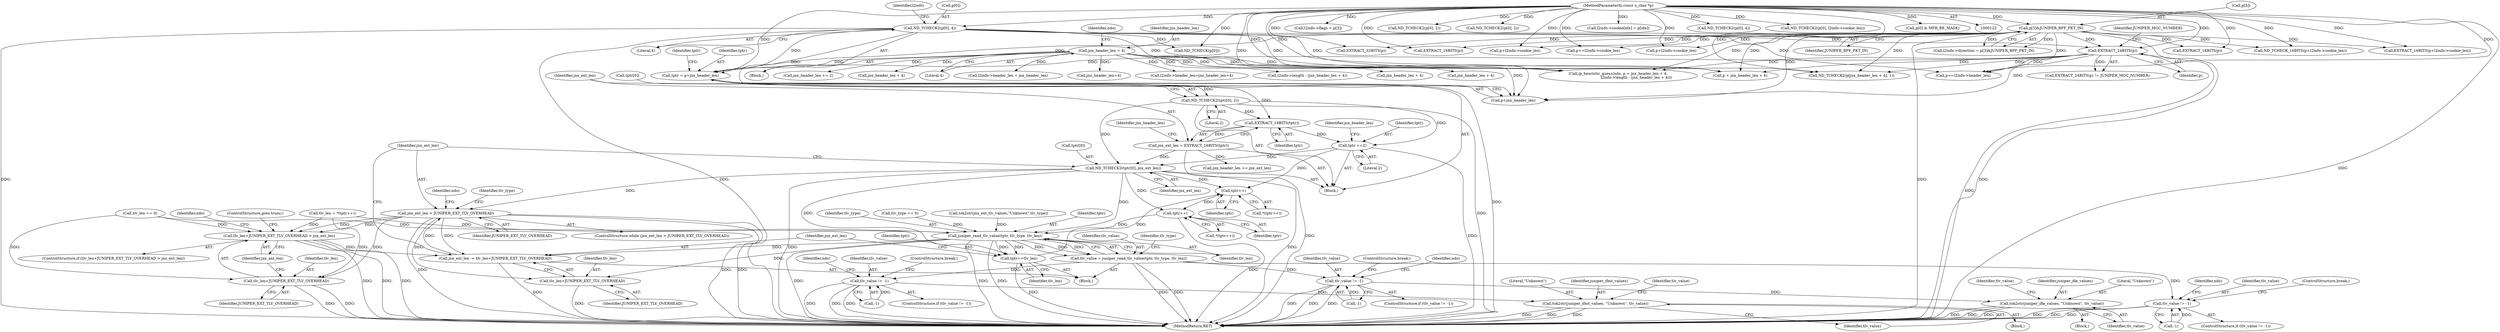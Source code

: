 digraph "0_tcpdump_42073d54c53a496be40ae84152bbfe2c923ac7bc@array" {
"1000284" [label="(Call,ND_TCHECK2(tptr[0], jnx_ext_len))"];
"1000254" [label="(Call,ND_TCHECK2(tptr[0], 2))"];
"1000249" [label="(Call,tptr = p+jnx_header_len)"];
"1000188" [label="(Call,p[3]&JUNIPER_BPF_PKT_IN)"];
"1000124" [label="(MethodParameterIn,const u_char *p)"];
"1000172" [label="(Call,ND_TCHECK2(p[0], 4))"];
"1000195" [label="(Call,EXTRACT_24BITS(p))"];
"1000220" [label="(Call,jnx_header_len = 4)"];
"1000266" [label="(Call,tptr +=2)"];
"1000261" [label="(Call,EXTRACT_16BITS(tptr))"];
"1000259" [label="(Call,jnx_ext_len = EXTRACT_16BITS(tptr))"];
"1000290" [label="(Call,jnx_ext_len > JUNIPER_EXT_TLV_OVERHEAD)"];
"1000317" [label="(Call,tlv_len+JUNIPER_EXT_TLV_OVERHEAD > jnx_ext_len)"];
"1000431" [label="(Call,jnx_ext_len -= tlv_len+JUNIPER_EXT_TLV_OVERHEAD)"];
"1000318" [label="(Call,tlv_len+JUNIPER_EXT_TLV_OVERHEAD)"];
"1000433" [label="(Call,tlv_len+JUNIPER_EXT_TLV_OVERHEAD)"];
"1000297" [label="(Call,tptr++)"];
"1000302" [label="(Call,tptr++)"];
"1000344" [label="(Call,juniper_read_tlv_value(tptr, tlv_type, tlv_len))"];
"1000342" [label="(Call,tlv_value = juniper_read_tlv_value(tptr, tlv_type, tlv_len))"];
"1000356" [label="(Call,tlv_value != -1)"];
"1000373" [label="(Call,tok2str(juniper_ifmt_values, \"Unknown\", tlv_value))"];
"1000382" [label="(Call,tlv_value != -1)"];
"1000399" [label="(Call,tok2str(juniper_ifle_values, \"Unknown\", tlv_value))"];
"1000410" [label="(Call,tlv_value != -1)"];
"1000428" [label="(Call,tptr+=tlv_len)"];
"1000177" [label="(Call,l2info->flags = p[3])"];
"1000254" [label="(Call,ND_TCHECK2(tptr[0], 2))"];
"1000269" [label="(Call,jnx_header_len += jnx_ext_len)"];
"1000355" [label="(ControlStructure,if (tlv_value != -1))"];
"1000383" [label="(Identifier,tlv_value)"];
"1000435" [label="(Identifier,JUNIPER_EXT_TLV_OVERHEAD)"];
"1000321" [label="(Identifier,jnx_ext_len)"];
"1000222" [label="(Literal,4)"];
"1000920" [label="(Call,EXTRACT_16BITS(p))"];
"1000284" [label="(Call,ND_TCHECK2(tptr[0], jnx_ext_len))"];
"1000500" [label="(Call,l2info->header_len = jnx_header_len)"];
"1000322" [label="(ControlStructure,goto trunc;)"];
"1000347" [label="(Identifier,tlv_len)"];
"1000256" [label="(Identifier,tptr)"];
"1000432" [label="(Identifier,jnx_ext_len)"];
"1000266" [label="(Call,tptr +=2)"];
"1000722" [label="(Call,p+l2info->cookie_len)"];
"1000249" [label="(Call,tptr = p+jnx_header_len)"];
"1000495" [label="(Call,jnx_header_len+4)"];
"1000262" [label="(Identifier,tptr)"];
"1000344" [label="(Call,juniper_read_tlv_value(tptr, tlv_type, tlv_len))"];
"1000404" [label="(ControlStructure,break;)"];
"1000524" [label="(Call,ND_TCHECK(p[0]))"];
"1000491" [label="(Call,l2info->header_len=jnx_header_len+4)"];
"1000433" [label="(Call,tlv_len+JUNIPER_EXT_TLV_OVERHEAD)"];
"1000463" [label="(Call,ND_TCHECK2(p[jnx_header_len + 4], 1))"];
"1000289" [label="(ControlStructure,while (jnx_ext_len > JUNIPER_EXT_TLV_OVERHEAD))"];
"1000188" [label="(Call,p[3]&JUNIPER_BPF_PKT_IN)"];
"1000410" [label="(Call,tlv_value != -1)"];
"1000472" [label="(Call,ip_heuristic_guess(ndo, p + jnx_header_len + 4,\n                               l2info->length - (jnx_header_len + 4)))"];
"1000259" [label="(Call,jnx_ext_len = EXTRACT_16BITS(tptr))"];
"1000309" [label="(Call,tlv_type == 0)"];
"1000127" [label="(Block,)"];
"1000730" [label="(Call,p+=l2info->cookie_len)"];
"1000317" [label="(Call,tlv_len+JUNIPER_EXT_TLV_OVERHEAD > jnx_ext_len)"];
"1000356" [label="(Call,tlv_value != -1)"];
"1000124" [label="(MethodParameterIn,const u_char *p)"];
"1000902" [label="(Call,ND_TCHECK2(p[0], 2))"];
"1000319" [label="(Identifier,tlv_len)"];
"1000804" [label="(Call,ND_TCHECK2(p[0], 2))"];
"1000316" [label="(ControlStructure,if (tlv_len+JUNIPER_EXT_TLV_OVERHEAD > jnx_ext_len))"];
"1000381" [label="(ControlStructure,if (tlv_value != -1))"];
"1000343" [label="(Identifier,tlv_value)"];
"1000292" [label="(Identifier,JUNIPER_EXT_TLV_OVERHEAD)"];
"1000377" [label="(Identifier,tlv_value)"];
"1000176" [label="(Literal,4)"];
"1000505" [label="(Call,p+=l2info->header_len)"];
"1000195" [label="(Call,EXTRACT_24BITS(p))"];
"1000403" [label="(Identifier,tlv_value)"];
"1000179" [label="(Identifier,l2info)"];
"1000474" [label="(Call,p + jnx_header_len + 4)"];
"1000303" [label="(Identifier,tptr)"];
"1000173" [label="(Call,p[0])"];
"1000712" [label="(Call,p+l2info->cookie_len)"];
"1000398" [label="(Block,)"];
"1000434" [label="(Identifier,tlv_len)"];
"1000479" [label="(Call,l2info->length - (jnx_header_len + 4))"];
"1000466" [label="(Call,jnx_header_len + 4)"];
"1000335" [label="(Call,tok2str(jnx_ext_tlv_values,\"Unknown\",tlv_type))"];
"1000822" [label="(Call,EXTRACT_16BITS(p))"];
"1000226" [label="(Identifier,ndo)"];
"1000476" [label="(Call,jnx_header_len + 4)"];
"1000429" [label="(Identifier,tptr)"];
"1000264" [label="(Identifier,jnx_header_len)"];
"1000261" [label="(Call,EXTRACT_16BITS(tptr))"];
"1000358" [label="(Call,-1)"];
"1000302" [label="(Call,tptr++)"];
"1000430" [label="(Identifier,tlv_len)"];
"1000285" [label="(Call,tptr[0])"];
"1000682" [label="(Call,l2info->cookie[idx] = p[idx])"];
"1000184" [label="(Call,l2info->direction = p[3]&JUNIPER_BPF_PKT_IN)"];
"1000291" [label="(Identifier,jnx_ext_len)"];
"1000250" [label="(Identifier,tptr)"];
"1000711" [label="(Call,ND_TCHECK_16BITS(p+l2info->cookie_len))"];
"1000376" [label="(Identifier,tlv_value)"];
"1000172" [label="(Call,ND_TCHECK2(p[0], 4))"];
"1000268" [label="(Literal,2)"];
"1000301" [label="(Call,*(tptr++))"];
"1000260" [label="(Identifier,jnx_ext_len)"];
"1000345" [label="(Identifier,tptr)"];
"1000288" [label="(Identifier,jnx_ext_len)"];
"1000251" [label="(Call,p+jnx_header_len)"];
"1000318" [label="(Call,tlv_len+JUNIPER_EXT_TLV_OVERHEAD)"];
"1000270" [label="(Identifier,jnx_header_len)"];
"1000375" [label="(Literal,\"Unknown\")"];
"1000192" [label="(Identifier,JUNIPER_BPF_PKT_IN)"];
"1000364" [label="(Identifier,ndo)"];
"1000418" [label="(Identifier,ndo)"];
"1000400" [label="(Identifier,juniper_ifle_values)"];
"1000721" [label="(Call,EXTRACT_16BITS(p+l2info->cookie_len))"];
"1000411" [label="(Identifier,tlv_value)"];
"1000326" [label="(Identifier,ndo)"];
"1000267" [label="(Identifier,tptr)"];
"1000295" [label="(Identifier,tlv_type)"];
"1000412" [label="(Call,-1)"];
"1000220" [label="(Call,jnx_header_len = 4)"];
"1000431" [label="(Call,jnx_ext_len -= tlv_len+JUNIPER_EXT_TLV_OVERHEAD)"];
"1000384" [label="(Call,-1)"];
"1000382" [label="(Call,tlv_value != -1)"];
"1000189" [label="(Call,p[3])"];
"1000399" [label="(Call,tok2str(juniper_ifle_values, \"Unknown\", tlv_value))"];
"1000390" [label="(Identifier,ndo)"];
"1000297" [label="(Call,tptr++)"];
"1000298" [label="(Identifier,tptr)"];
"1000258" [label="(Literal,2)"];
"1000290" [label="(Call,jnx_ext_len > JUNIPER_EXT_TLV_OVERHEAD)"];
"1000349" [label="(Identifier,tlv_type)"];
"1000979" [label="(Call,ND_TCHECK2(p[0], 4))"];
"1000197" [label="(Identifier,JUNIPER_MGC_NUMBER)"];
"1000346" [label="(Identifier,tlv_type)"];
"1000655" [label="(Call,ND_TCHECK2(p[0], l2info->cookie_len))"];
"1000428" [label="(Call,tptr+=tlv_len)"];
"1000401" [label="(Literal,\"Unknown\")"];
"1000357" [label="(Identifier,tlv_value)"];
"1000299" [label="(Call,tlv_len = *(tptr++))"];
"1000373" [label="(Call,tok2str(juniper_ifmt_values, \"Unknown\", tlv_value))"];
"1000296" [label="(Call,*(tptr++))"];
"1000263" [label="(Call,jnx_header_len += 2)"];
"1000194" [label="(Call,EXTRACT_24BITS(p) != JUNIPER_MGC_NUMBER)"];
"1000293" [label="(Block,)"];
"1000248" [label="(Block,)"];
"1000995" [label="(Call,EXTRACT_32BITS(p))"];
"1001075" [label="(MethodReturn,RET)"];
"1000221" [label="(Identifier,jnx_header_len)"];
"1000427" [label="(ControlStructure,break;)"];
"1000342" [label="(Call,tlv_value = juniper_read_tlv_value(tptr, tlv_type, tlv_len))"];
"1000372" [label="(Block,)"];
"1000374" [label="(Identifier,juniper_ifmt_values)"];
"1000599" [label="(Call,p[0] & MFR_BE_MASK)"];
"1000312" [label="(Call,tlv_len == 0)"];
"1000483" [label="(Call,jnx_header_len + 4)"];
"1000402" [label="(Identifier,tlv_value)"];
"1000439" [label="(Identifier,ndo)"];
"1000196" [label="(Identifier,p)"];
"1000378" [label="(ControlStructure,break;)"];
"1000409" [label="(ControlStructure,if (tlv_value != -1))"];
"1000320" [label="(Identifier,JUNIPER_EXT_TLV_OVERHEAD)"];
"1000255" [label="(Call,tptr[0])"];
"1000284" -> "1000248"  [label="AST: "];
"1000284" -> "1000288"  [label="CFG: "];
"1000285" -> "1000284"  [label="AST: "];
"1000288" -> "1000284"  [label="AST: "];
"1000291" -> "1000284"  [label="CFG: "];
"1000284" -> "1001075"  [label="DDG: "];
"1000284" -> "1001075"  [label="DDG: "];
"1000254" -> "1000284"  [label="DDG: "];
"1000266" -> "1000284"  [label="DDG: "];
"1000259" -> "1000284"  [label="DDG: "];
"1000284" -> "1000290"  [label="DDG: "];
"1000284" -> "1000297"  [label="DDG: "];
"1000284" -> "1000302"  [label="DDG: "];
"1000284" -> "1000344"  [label="DDG: "];
"1000284" -> "1000428"  [label="DDG: "];
"1000254" -> "1000248"  [label="AST: "];
"1000254" -> "1000258"  [label="CFG: "];
"1000255" -> "1000254"  [label="AST: "];
"1000258" -> "1000254"  [label="AST: "];
"1000260" -> "1000254"  [label="CFG: "];
"1000254" -> "1001075"  [label="DDG: "];
"1000249" -> "1000254"  [label="DDG: "];
"1000254" -> "1000261"  [label="DDG: "];
"1000254" -> "1000266"  [label="DDG: "];
"1000249" -> "1000248"  [label="AST: "];
"1000249" -> "1000251"  [label="CFG: "];
"1000250" -> "1000249"  [label="AST: "];
"1000251" -> "1000249"  [label="AST: "];
"1000256" -> "1000249"  [label="CFG: "];
"1000249" -> "1001075"  [label="DDG: "];
"1000188" -> "1000249"  [label="DDG: "];
"1000172" -> "1000249"  [label="DDG: "];
"1000195" -> "1000249"  [label="DDG: "];
"1000124" -> "1000249"  [label="DDG: "];
"1000220" -> "1000249"  [label="DDG: "];
"1000249" -> "1000261"  [label="DDG: "];
"1000188" -> "1000184"  [label="AST: "];
"1000188" -> "1000192"  [label="CFG: "];
"1000189" -> "1000188"  [label="AST: "];
"1000192" -> "1000188"  [label="AST: "];
"1000184" -> "1000188"  [label="CFG: "];
"1000188" -> "1001075"  [label="DDG: "];
"1000188" -> "1001075"  [label="DDG: "];
"1000188" -> "1000184"  [label="DDG: "];
"1000188" -> "1000184"  [label="DDG: "];
"1000124" -> "1000188"  [label="DDG: "];
"1000188" -> "1000195"  [label="DDG: "];
"1000188" -> "1000251"  [label="DDG: "];
"1000188" -> "1000463"  [label="DDG: "];
"1000188" -> "1000472"  [label="DDG: "];
"1000188" -> "1000474"  [label="DDG: "];
"1000188" -> "1000505"  [label="DDG: "];
"1000188" -> "1000711"  [label="DDG: "];
"1000188" -> "1000712"  [label="DDG: "];
"1000188" -> "1000721"  [label="DDG: "];
"1000188" -> "1000722"  [label="DDG: "];
"1000188" -> "1000730"  [label="DDG: "];
"1000188" -> "1000822"  [label="DDG: "];
"1000188" -> "1000920"  [label="DDG: "];
"1000188" -> "1000995"  [label="DDG: "];
"1000124" -> "1000122"  [label="AST: "];
"1000124" -> "1001075"  [label="DDG: "];
"1000124" -> "1000172"  [label="DDG: "];
"1000124" -> "1000177"  [label="DDG: "];
"1000124" -> "1000195"  [label="DDG: "];
"1000124" -> "1000251"  [label="DDG: "];
"1000124" -> "1000463"  [label="DDG: "];
"1000124" -> "1000472"  [label="DDG: "];
"1000124" -> "1000474"  [label="DDG: "];
"1000124" -> "1000505"  [label="DDG: "];
"1000124" -> "1000524"  [label="DDG: "];
"1000124" -> "1000599"  [label="DDG: "];
"1000124" -> "1000655"  [label="DDG: "];
"1000124" -> "1000682"  [label="DDG: "];
"1000124" -> "1000711"  [label="DDG: "];
"1000124" -> "1000712"  [label="DDG: "];
"1000124" -> "1000721"  [label="DDG: "];
"1000124" -> "1000722"  [label="DDG: "];
"1000124" -> "1000730"  [label="DDG: "];
"1000124" -> "1000804"  [label="DDG: "];
"1000124" -> "1000822"  [label="DDG: "];
"1000124" -> "1000902"  [label="DDG: "];
"1000124" -> "1000920"  [label="DDG: "];
"1000124" -> "1000979"  [label="DDG: "];
"1000124" -> "1000995"  [label="DDG: "];
"1000172" -> "1000127"  [label="AST: "];
"1000172" -> "1000176"  [label="CFG: "];
"1000173" -> "1000172"  [label="AST: "];
"1000176" -> "1000172"  [label="AST: "];
"1000179" -> "1000172"  [label="CFG: "];
"1000172" -> "1001075"  [label="DDG: "];
"1000172" -> "1001075"  [label="DDG: "];
"1000172" -> "1000195"  [label="DDG: "];
"1000172" -> "1000251"  [label="DDG: "];
"1000172" -> "1000463"  [label="DDG: "];
"1000172" -> "1000472"  [label="DDG: "];
"1000172" -> "1000474"  [label="DDG: "];
"1000172" -> "1000505"  [label="DDG: "];
"1000172" -> "1000524"  [label="DDG: "];
"1000195" -> "1000194"  [label="AST: "];
"1000195" -> "1000196"  [label="CFG: "];
"1000196" -> "1000195"  [label="AST: "];
"1000197" -> "1000195"  [label="CFG: "];
"1000195" -> "1001075"  [label="DDG: "];
"1000195" -> "1000194"  [label="DDG: "];
"1000195" -> "1000251"  [label="DDG: "];
"1000195" -> "1000463"  [label="DDG: "];
"1000195" -> "1000472"  [label="DDG: "];
"1000195" -> "1000474"  [label="DDG: "];
"1000195" -> "1000505"  [label="DDG: "];
"1000220" -> "1000127"  [label="AST: "];
"1000220" -> "1000222"  [label="CFG: "];
"1000221" -> "1000220"  [label="AST: "];
"1000222" -> "1000220"  [label="AST: "];
"1000226" -> "1000220"  [label="CFG: "];
"1000220" -> "1000251"  [label="DDG: "];
"1000220" -> "1000263"  [label="DDG: "];
"1000220" -> "1000466"  [label="DDG: "];
"1000220" -> "1000472"  [label="DDG: "];
"1000220" -> "1000474"  [label="DDG: "];
"1000220" -> "1000476"  [label="DDG: "];
"1000220" -> "1000479"  [label="DDG: "];
"1000220" -> "1000483"  [label="DDG: "];
"1000220" -> "1000491"  [label="DDG: "];
"1000220" -> "1000495"  [label="DDG: "];
"1000220" -> "1000500"  [label="DDG: "];
"1000266" -> "1000248"  [label="AST: "];
"1000266" -> "1000268"  [label="CFG: "];
"1000267" -> "1000266"  [label="AST: "];
"1000268" -> "1000266"  [label="AST: "];
"1000270" -> "1000266"  [label="CFG: "];
"1000266" -> "1001075"  [label="DDG: "];
"1000261" -> "1000266"  [label="DDG: "];
"1000266" -> "1000297"  [label="DDG: "];
"1000261" -> "1000259"  [label="AST: "];
"1000261" -> "1000262"  [label="CFG: "];
"1000262" -> "1000261"  [label="AST: "];
"1000259" -> "1000261"  [label="CFG: "];
"1000261" -> "1000259"  [label="DDG: "];
"1000259" -> "1000248"  [label="AST: "];
"1000260" -> "1000259"  [label="AST: "];
"1000264" -> "1000259"  [label="CFG: "];
"1000259" -> "1001075"  [label="DDG: "];
"1000259" -> "1000269"  [label="DDG: "];
"1000290" -> "1000289"  [label="AST: "];
"1000290" -> "1000292"  [label="CFG: "];
"1000291" -> "1000290"  [label="AST: "];
"1000292" -> "1000290"  [label="AST: "];
"1000295" -> "1000290"  [label="CFG: "];
"1000439" -> "1000290"  [label="CFG: "];
"1000290" -> "1001075"  [label="DDG: "];
"1000290" -> "1001075"  [label="DDG: "];
"1000290" -> "1001075"  [label="DDG: "];
"1000431" -> "1000290"  [label="DDG: "];
"1000290" -> "1000317"  [label="DDG: "];
"1000290" -> "1000317"  [label="DDG: "];
"1000290" -> "1000318"  [label="DDG: "];
"1000290" -> "1000431"  [label="DDG: "];
"1000290" -> "1000433"  [label="DDG: "];
"1000317" -> "1000316"  [label="AST: "];
"1000317" -> "1000321"  [label="CFG: "];
"1000318" -> "1000317"  [label="AST: "];
"1000321" -> "1000317"  [label="AST: "];
"1000322" -> "1000317"  [label="CFG: "];
"1000326" -> "1000317"  [label="CFG: "];
"1000317" -> "1001075"  [label="DDG: "];
"1000317" -> "1001075"  [label="DDG: "];
"1000317" -> "1001075"  [label="DDG: "];
"1000312" -> "1000317"  [label="DDG: "];
"1000299" -> "1000317"  [label="DDG: "];
"1000317" -> "1000431"  [label="DDG: "];
"1000431" -> "1000293"  [label="AST: "];
"1000431" -> "1000433"  [label="CFG: "];
"1000432" -> "1000431"  [label="AST: "];
"1000433" -> "1000431"  [label="AST: "];
"1000291" -> "1000431"  [label="CFG: "];
"1000431" -> "1001075"  [label="DDG: "];
"1000344" -> "1000431"  [label="DDG: "];
"1000318" -> "1000320"  [label="CFG: "];
"1000319" -> "1000318"  [label="AST: "];
"1000320" -> "1000318"  [label="AST: "];
"1000321" -> "1000318"  [label="CFG: "];
"1000318" -> "1001075"  [label="DDG: "];
"1000318" -> "1001075"  [label="DDG: "];
"1000312" -> "1000318"  [label="DDG: "];
"1000299" -> "1000318"  [label="DDG: "];
"1000433" -> "1000435"  [label="CFG: "];
"1000434" -> "1000433"  [label="AST: "];
"1000435" -> "1000433"  [label="AST: "];
"1000433" -> "1001075"  [label="DDG: "];
"1000344" -> "1000433"  [label="DDG: "];
"1000297" -> "1000296"  [label="AST: "];
"1000297" -> "1000298"  [label="CFG: "];
"1000298" -> "1000297"  [label="AST: "];
"1000296" -> "1000297"  [label="CFG: "];
"1000428" -> "1000297"  [label="DDG: "];
"1000297" -> "1000302"  [label="DDG: "];
"1000302" -> "1000301"  [label="AST: "];
"1000302" -> "1000303"  [label="CFG: "];
"1000303" -> "1000302"  [label="AST: "];
"1000301" -> "1000302"  [label="CFG: "];
"1000302" -> "1001075"  [label="DDG: "];
"1000302" -> "1000344"  [label="DDG: "];
"1000344" -> "1000342"  [label="AST: "];
"1000344" -> "1000347"  [label="CFG: "];
"1000345" -> "1000344"  [label="AST: "];
"1000346" -> "1000344"  [label="AST: "];
"1000347" -> "1000344"  [label="AST: "];
"1000342" -> "1000344"  [label="CFG: "];
"1000344" -> "1001075"  [label="DDG: "];
"1000344" -> "1001075"  [label="DDG: "];
"1000344" -> "1001075"  [label="DDG: "];
"1000344" -> "1000342"  [label="DDG: "];
"1000344" -> "1000342"  [label="DDG: "];
"1000344" -> "1000342"  [label="DDG: "];
"1000309" -> "1000344"  [label="DDG: "];
"1000335" -> "1000344"  [label="DDG: "];
"1000312" -> "1000344"  [label="DDG: "];
"1000299" -> "1000344"  [label="DDG: "];
"1000344" -> "1000428"  [label="DDG: "];
"1000344" -> "1000428"  [label="DDG: "];
"1000342" -> "1000293"  [label="AST: "];
"1000343" -> "1000342"  [label="AST: "];
"1000349" -> "1000342"  [label="CFG: "];
"1000342" -> "1001075"  [label="DDG: "];
"1000342" -> "1001075"  [label="DDG: "];
"1000342" -> "1000356"  [label="DDG: "];
"1000342" -> "1000382"  [label="DDG: "];
"1000342" -> "1000410"  [label="DDG: "];
"1000356" -> "1000355"  [label="AST: "];
"1000356" -> "1000358"  [label="CFG: "];
"1000357" -> "1000356"  [label="AST: "];
"1000358" -> "1000356"  [label="AST: "];
"1000364" -> "1000356"  [label="CFG: "];
"1000378" -> "1000356"  [label="CFG: "];
"1000356" -> "1001075"  [label="DDG: "];
"1000356" -> "1001075"  [label="DDG: "];
"1000356" -> "1001075"  [label="DDG: "];
"1000358" -> "1000356"  [label="DDG: "];
"1000356" -> "1000373"  [label="DDG: "];
"1000373" -> "1000372"  [label="AST: "];
"1000373" -> "1000376"  [label="CFG: "];
"1000374" -> "1000373"  [label="AST: "];
"1000375" -> "1000373"  [label="AST: "];
"1000376" -> "1000373"  [label="AST: "];
"1000377" -> "1000373"  [label="CFG: "];
"1000373" -> "1001075"  [label="DDG: "];
"1000373" -> "1001075"  [label="DDG: "];
"1000373" -> "1001075"  [label="DDG: "];
"1000382" -> "1000381"  [label="AST: "];
"1000382" -> "1000384"  [label="CFG: "];
"1000383" -> "1000382"  [label="AST: "];
"1000384" -> "1000382"  [label="AST: "];
"1000390" -> "1000382"  [label="CFG: "];
"1000404" -> "1000382"  [label="CFG: "];
"1000382" -> "1001075"  [label="DDG: "];
"1000382" -> "1001075"  [label="DDG: "];
"1000382" -> "1001075"  [label="DDG: "];
"1000384" -> "1000382"  [label="DDG: "];
"1000382" -> "1000399"  [label="DDG: "];
"1000399" -> "1000398"  [label="AST: "];
"1000399" -> "1000402"  [label="CFG: "];
"1000400" -> "1000399"  [label="AST: "];
"1000401" -> "1000399"  [label="AST: "];
"1000402" -> "1000399"  [label="AST: "];
"1000403" -> "1000399"  [label="CFG: "];
"1000399" -> "1001075"  [label="DDG: "];
"1000399" -> "1001075"  [label="DDG: "];
"1000399" -> "1001075"  [label="DDG: "];
"1000410" -> "1000409"  [label="AST: "];
"1000410" -> "1000412"  [label="CFG: "];
"1000411" -> "1000410"  [label="AST: "];
"1000412" -> "1000410"  [label="AST: "];
"1000418" -> "1000410"  [label="CFG: "];
"1000427" -> "1000410"  [label="CFG: "];
"1000410" -> "1001075"  [label="DDG: "];
"1000410" -> "1001075"  [label="DDG: "];
"1000410" -> "1001075"  [label="DDG: "];
"1000412" -> "1000410"  [label="DDG: "];
"1000428" -> "1000293"  [label="AST: "];
"1000428" -> "1000430"  [label="CFG: "];
"1000429" -> "1000428"  [label="AST: "];
"1000430" -> "1000428"  [label="AST: "];
"1000432" -> "1000428"  [label="CFG: "];
"1000428" -> "1001075"  [label="DDG: "];
}
